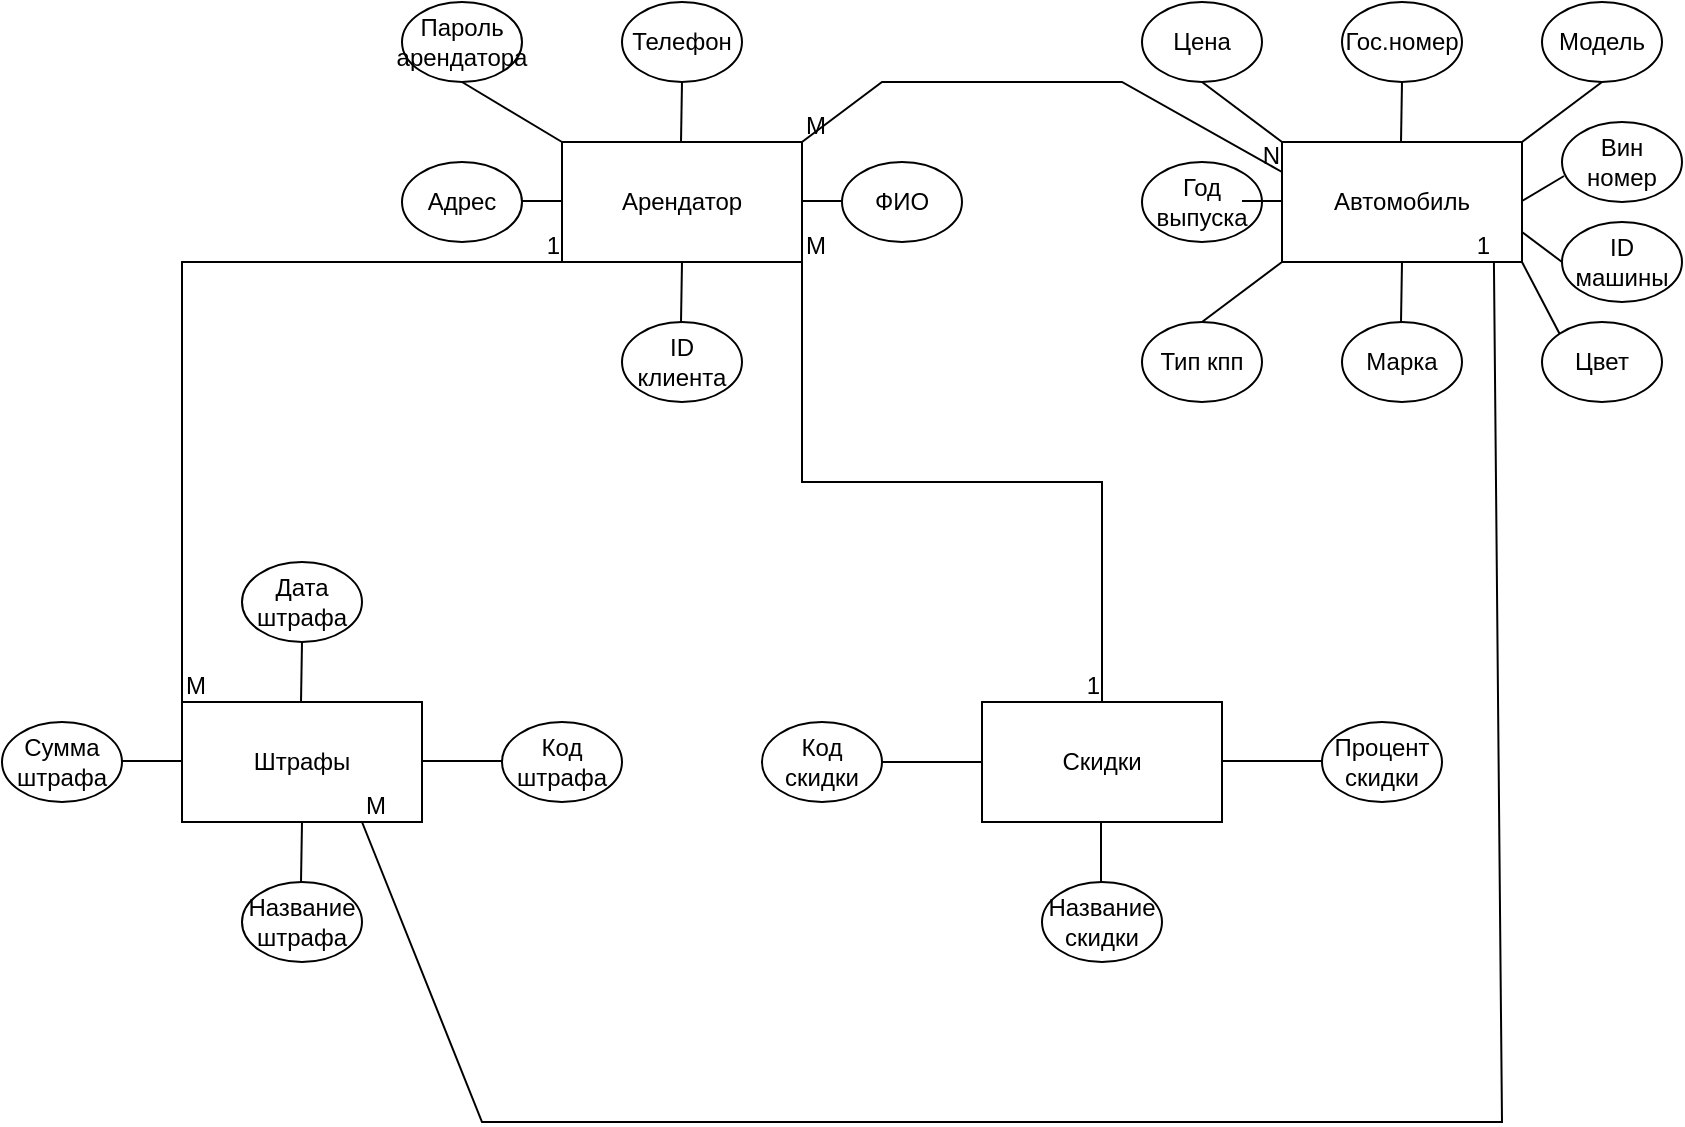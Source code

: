 <mxfile version="24.7.17" pages="2">
  <diagram name="Страница — 1" id="LAGQcy-idUl41-Il0xuZ">
    <mxGraphModel grid="1" page="1" gridSize="10" guides="1" tooltips="1" connect="1" arrows="1" fold="1" pageScale="1" pageWidth="827" pageHeight="1169" math="0" shadow="0">
      <root>
        <mxCell id="0" />
        <mxCell id="1" parent="0" />
        <mxCell id="WnoiZK4p8ENXaYlP6wln-1" value="Автомобиль" style="rounded=0;whiteSpace=wrap;html=1;" vertex="1" parent="1">
          <mxGeometry x="600" y="310" width="120" height="60" as="geometry" />
        </mxCell>
        <mxCell id="WnoiZK4p8ENXaYlP6wln-2" value="Арендатор" style="rounded=0;whiteSpace=wrap;html=1;" vertex="1" parent="1">
          <mxGeometry x="240" y="310" width="120" height="60" as="geometry" />
        </mxCell>
        <mxCell id="WnoiZK4p8ENXaYlP6wln-4" value="Штрафы" style="rounded=0;whiteSpace=wrap;html=1;" vertex="1" parent="1">
          <mxGeometry x="50" y="590" width="120" height="60" as="geometry" />
        </mxCell>
        <mxCell id="WnoiZK4p8ENXaYlP6wln-5" value="Скидки" style="rounded=0;whiteSpace=wrap;html=1;" vertex="1" parent="1">
          <mxGeometry x="450" y="590" width="120" height="60" as="geometry" />
        </mxCell>
        <mxCell id="WnoiZK4p8ENXaYlP6wln-6" value="Марка" style="ellipse;whiteSpace=wrap;html=1;" vertex="1" parent="1">
          <mxGeometry x="630" y="400" width="60" height="40" as="geometry" />
        </mxCell>
        <mxCell id="WnoiZK4p8ENXaYlP6wln-8" value="Гос.номер" style="ellipse;whiteSpace=wrap;html=1;" vertex="1" parent="1">
          <mxGeometry x="630" y="240" width="60" height="40" as="geometry" />
        </mxCell>
        <mxCell id="WnoiZK4p8ENXaYlP6wln-10" value="Вин номер&lt;span style=&quot;color: rgba(0, 0, 0, 0); font-family: monospace; font-size: 0px; text-align: start; text-wrap: nowrap;&quot;&gt;%3CmxGraphModel%3E%3Croot%3E%3CmxCell%20id%3D%220%22%2F%3E%3CmxCell%20id%3D%221%22%20parent%3D%220%22%2F%3E%3CmxCell%20id%3D%222%22%20value%3D%22%D0%9C%D0%B0%D1%80%D0%BA%D0%B0%22%20style%3D%22ellipse%3BwhiteSpace%3Dwrap%3Bhtml%3D1%3B%22%20vertex%3D%221%22%20parent%3D%221%22%3E%3CmxGeometry%20x%3D%22660%22%20y%3D%22420%22%20width%3D%2260%22%20height%3D%2240%22%20as%3D%22geometry%22%2F%3E%3C%2FmxCell%3E%3C%2Froot%3E%3C%2FmxGraphModel%3E&lt;/span&gt;" style="ellipse;whiteSpace=wrap;html=1;" vertex="1" parent="1">
          <mxGeometry x="740" y="300" width="60" height="40" as="geometry" />
        </mxCell>
        <mxCell id="WnoiZK4p8ENXaYlP6wln-11" value="Цвет" style="ellipse;whiteSpace=wrap;html=1;" vertex="1" parent="1">
          <mxGeometry x="730" y="400" width="60" height="40" as="geometry" />
        </mxCell>
        <mxCell id="WnoiZK4p8ENXaYlP6wln-12" value="Модель" style="ellipse;whiteSpace=wrap;html=1;" vertex="1" parent="1">
          <mxGeometry x="730" y="240" width="60" height="40" as="geometry" />
        </mxCell>
        <mxCell id="WnoiZK4p8ENXaYlP6wln-13" value="Цена" style="ellipse;whiteSpace=wrap;html=1;" vertex="1" parent="1">
          <mxGeometry x="530" y="240" width="60" height="40" as="geometry" />
        </mxCell>
        <mxCell id="WnoiZK4p8ENXaYlP6wln-14" value="Тип кпп" style="ellipse;whiteSpace=wrap;html=1;" vertex="1" parent="1">
          <mxGeometry x="530" y="400" width="60" height="40" as="geometry" />
        </mxCell>
        <mxCell id="WnoiZK4p8ENXaYlP6wln-15" value="Год выпуска" style="ellipse;whiteSpace=wrap;html=1;" vertex="1" parent="1">
          <mxGeometry x="530" y="320" width="60" height="40" as="geometry" />
        </mxCell>
        <mxCell id="WnoiZK4p8ENXaYlP6wln-16" value="ФИО" style="ellipse;whiteSpace=wrap;html=1;" vertex="1" parent="1">
          <mxGeometry x="380" y="320" width="60" height="40" as="geometry" />
        </mxCell>
        <mxCell id="WnoiZK4p8ENXaYlP6wln-17" value="Адрес" style="ellipse;whiteSpace=wrap;html=1;" vertex="1" parent="1">
          <mxGeometry x="160" y="320" width="60" height="40" as="geometry" />
        </mxCell>
        <mxCell id="WnoiZK4p8ENXaYlP6wln-18" value="Телефон" style="ellipse;whiteSpace=wrap;html=1;" vertex="1" parent="1">
          <mxGeometry x="270" y="240" width="60" height="40" as="geometry" />
        </mxCell>
        <mxCell id="WnoiZK4p8ENXaYlP6wln-19" value="ID клиента" style="ellipse;whiteSpace=wrap;html=1;" vertex="1" parent="1">
          <mxGeometry x="270" y="400" width="60" height="40" as="geometry" />
        </mxCell>
        <mxCell id="WnoiZK4p8ENXaYlP6wln-24" value="Код штрафа" style="ellipse;whiteSpace=wrap;html=1;" vertex="1" parent="1">
          <mxGeometry x="210" y="600" width="60" height="40" as="geometry" />
        </mxCell>
        <mxCell id="WnoiZK4p8ENXaYlP6wln-25" value="Название штрафа" style="ellipse;whiteSpace=wrap;html=1;" vertex="1" parent="1">
          <mxGeometry x="80" y="680" width="60" height="40" as="geometry" />
        </mxCell>
        <mxCell id="WnoiZK4p8ENXaYlP6wln-26" value="Сумма штрафа" style="ellipse;whiteSpace=wrap;html=1;" vertex="1" parent="1">
          <mxGeometry x="-40" y="600" width="60" height="40" as="geometry" />
        </mxCell>
        <mxCell id="WnoiZK4p8ENXaYlP6wln-27" value="Код скидки" style="ellipse;whiteSpace=wrap;html=1;" vertex="1" parent="1">
          <mxGeometry x="340" y="600" width="60" height="40" as="geometry" />
        </mxCell>
        <mxCell id="WnoiZK4p8ENXaYlP6wln-28" value="Название скидки" style="ellipse;whiteSpace=wrap;html=1;" vertex="1" parent="1">
          <mxGeometry x="480" y="680" width="60" height="40" as="geometry" />
        </mxCell>
        <mxCell id="WnoiZK4p8ENXaYlP6wln-29" value="Процент&lt;div&gt;скидки&lt;/div&gt;" style="ellipse;whiteSpace=wrap;html=1;" vertex="1" parent="1">
          <mxGeometry x="620" y="600" width="60" height="40" as="geometry" />
        </mxCell>
        <mxCell id="WnoiZK4p8ENXaYlP6wln-46" value="" style="endArrow=none;html=1;rounded=0;" edge="1" parent="1">
          <mxGeometry relative="1" as="geometry">
            <mxPoint x="509.5" y="650" as="sourcePoint" />
            <mxPoint x="509.5" y="680" as="targetPoint" />
          </mxGeometry>
        </mxCell>
        <mxCell id="WnoiZK4p8ENXaYlP6wln-47" value="" style="endArrow=none;html=1;rounded=0;" edge="1" parent="1">
          <mxGeometry relative="1" as="geometry">
            <mxPoint x="620" y="619.5" as="sourcePoint" />
            <mxPoint x="570" y="619.5" as="targetPoint" />
          </mxGeometry>
        </mxCell>
        <mxCell id="WnoiZK4p8ENXaYlP6wln-48" value="" style="endArrow=none;html=1;rounded=0;exitX=0;exitY=0.5;exitDx=0;exitDy=0;entryX=1;entryY=0.5;entryDx=0;entryDy=0;" edge="1" parent="1" source="WnoiZK4p8ENXaYlP6wln-5" target="WnoiZK4p8ENXaYlP6wln-27">
          <mxGeometry relative="1" as="geometry">
            <mxPoint x="420" y="670" as="sourcePoint" />
            <mxPoint x="410" y="640" as="targetPoint" />
          </mxGeometry>
        </mxCell>
        <mxCell id="WnoiZK4p8ENXaYlP6wln-51" value="" style="endArrow=none;html=1;rounded=0;" edge="1" parent="1">
          <mxGeometry relative="1" as="geometry">
            <mxPoint x="210" y="619.5" as="sourcePoint" />
            <mxPoint x="170" y="619.5" as="targetPoint" />
          </mxGeometry>
        </mxCell>
        <mxCell id="WnoiZK4p8ENXaYlP6wln-52" value="" style="endArrow=none;html=1;rounded=0;" edge="1" parent="1">
          <mxGeometry relative="1" as="geometry">
            <mxPoint x="50" y="619.5" as="sourcePoint" />
            <mxPoint x="20" y="619.5" as="targetPoint" />
          </mxGeometry>
        </mxCell>
        <mxCell id="WnoiZK4p8ENXaYlP6wln-53" value="" style="endArrow=none;html=1;rounded=0;verticalAlign=middle;" edge="1" parent="1">
          <mxGeometry relative="1" as="geometry">
            <mxPoint x="109.5" y="680" as="sourcePoint" />
            <mxPoint x="110" y="650" as="targetPoint" />
          </mxGeometry>
        </mxCell>
        <mxCell id="WnoiZK4p8ENXaYlP6wln-55" value="" style="endArrow=none;html=1;rounded=0;verticalAlign=middle;" edge="1" parent="1">
          <mxGeometry relative="1" as="geometry">
            <mxPoint x="299.5" y="400" as="sourcePoint" />
            <mxPoint x="300" y="370" as="targetPoint" />
          </mxGeometry>
        </mxCell>
        <mxCell id="WnoiZK4p8ENXaYlP6wln-56" value="" style="endArrow=none;html=1;rounded=0;verticalAlign=middle;" edge="1" parent="1">
          <mxGeometry relative="1" as="geometry">
            <mxPoint x="659.5" y="400" as="sourcePoint" />
            <mxPoint x="660" y="370" as="targetPoint" />
          </mxGeometry>
        </mxCell>
        <mxCell id="WnoiZK4p8ENXaYlP6wln-58" value="" style="endArrow=none;html=1;rounded=0;verticalAlign=middle;" edge="1" parent="1">
          <mxGeometry relative="1" as="geometry">
            <mxPoint x="299.5" y="310" as="sourcePoint" />
            <mxPoint x="300" y="280" as="targetPoint" />
          </mxGeometry>
        </mxCell>
        <mxCell id="WnoiZK4p8ENXaYlP6wln-59" value="" style="endArrow=none;html=1;rounded=0;verticalAlign=middle;" edge="1" parent="1">
          <mxGeometry relative="1" as="geometry">
            <mxPoint x="659.5" y="310" as="sourcePoint" />
            <mxPoint x="660" y="280" as="targetPoint" />
          </mxGeometry>
        </mxCell>
        <mxCell id="WnoiZK4p8ENXaYlP6wln-61" value="" style="endArrow=none;html=1;rounded=0;verticalAlign=middle;" edge="1" parent="1">
          <mxGeometry relative="1" as="geometry">
            <mxPoint x="600" y="339.5" as="sourcePoint" />
            <mxPoint x="580" y="339.5" as="targetPoint" />
          </mxGeometry>
        </mxCell>
        <mxCell id="WnoiZK4p8ENXaYlP6wln-62" value="" style="endArrow=none;html=1;rounded=0;verticalAlign=middle;exitX=0.017;exitY=0.675;exitDx=0;exitDy=0;exitPerimeter=0;" edge="1" parent="1" source="WnoiZK4p8ENXaYlP6wln-10">
          <mxGeometry relative="1" as="geometry">
            <mxPoint x="740" y="339.5" as="sourcePoint" />
            <mxPoint x="720" y="339.5" as="targetPoint" />
          </mxGeometry>
        </mxCell>
        <mxCell id="WnoiZK4p8ENXaYlP6wln-63" value="" style="endArrow=none;html=1;rounded=0;verticalAlign=middle;" edge="1" parent="1">
          <mxGeometry relative="1" as="geometry">
            <mxPoint x="380" y="339.5" as="sourcePoint" />
            <mxPoint x="360" y="339.5" as="targetPoint" />
          </mxGeometry>
        </mxCell>
        <mxCell id="WnoiZK4p8ENXaYlP6wln-66" value="" style="endArrow=none;html=1;rounded=0;verticalAlign=middle;" edge="1" parent="1">
          <mxGeometry relative="1" as="geometry">
            <mxPoint x="240" y="339.5" as="sourcePoint" />
            <mxPoint x="220" y="339.5" as="targetPoint" />
          </mxGeometry>
        </mxCell>
        <mxCell id="WnoiZK4p8ENXaYlP6wln-67" value="" style="endArrow=none;html=1;rounded=0;verticalAlign=middle;entryX=0.5;entryY=0;entryDx=0;entryDy=0;exitX=0;exitY=1;exitDx=0;exitDy=0;" edge="1" parent="1" source="WnoiZK4p8ENXaYlP6wln-1" target="WnoiZK4p8ENXaYlP6wln-14">
          <mxGeometry relative="1" as="geometry">
            <mxPoint x="620" y="400" as="sourcePoint" />
            <mxPoint x="590" y="440" as="targetPoint" />
          </mxGeometry>
        </mxCell>
        <mxCell id="WnoiZK4p8ENXaYlP6wln-69" value="" style="endArrow=none;html=1;rounded=0;verticalAlign=middle;exitX=0;exitY=0;exitDx=0;exitDy=0;" edge="1" parent="1" source="WnoiZK4p8ENXaYlP6wln-11">
          <mxGeometry relative="1" as="geometry">
            <mxPoint x="740" y="370" as="sourcePoint" />
            <mxPoint x="720" y="370" as="targetPoint" />
          </mxGeometry>
        </mxCell>
        <mxCell id="WnoiZK4p8ENXaYlP6wln-75" value="" style="endArrow=none;html=1;rounded=0;entryX=0;entryY=0;entryDx=0;entryDy=0;exitX=0.5;exitY=1;exitDx=0;exitDy=0;" edge="1" parent="1" source="WnoiZK4p8ENXaYlP6wln-13" target="WnoiZK4p8ENXaYlP6wln-1">
          <mxGeometry relative="1" as="geometry">
            <mxPoint x="330" y="510" as="sourcePoint" />
            <mxPoint x="490" y="510" as="targetPoint" />
          </mxGeometry>
        </mxCell>
        <mxCell id="WnoiZK4p8ENXaYlP6wln-77" value="" style="endArrow=none;html=1;rounded=0;exitX=1;exitY=0;exitDx=0;exitDy=0;entryX=0.5;entryY=1;entryDx=0;entryDy=0;" edge="1" parent="1" source="WnoiZK4p8ENXaYlP6wln-1" target="WnoiZK4p8ENXaYlP6wln-12">
          <mxGeometry relative="1" as="geometry">
            <mxPoint x="330" y="510" as="sourcePoint" />
            <mxPoint x="490" y="510" as="targetPoint" />
          </mxGeometry>
        </mxCell>
        <mxCell id="WnoiZK4p8ENXaYlP6wln-81" value="" style="endArrow=none;html=1;rounded=0;exitX=1;exitY=0;exitDx=0;exitDy=0;entryX=0;entryY=0.25;entryDx=0;entryDy=0;" edge="1" parent="1" source="WnoiZK4p8ENXaYlP6wln-2" target="WnoiZK4p8ENXaYlP6wln-1">
          <mxGeometry relative="1" as="geometry">
            <mxPoint x="340" y="290" as="sourcePoint" />
            <mxPoint x="580" y="290" as="targetPoint" />
            <Array as="points">
              <mxPoint x="400" y="280" />
              <mxPoint x="520" y="280" />
            </Array>
          </mxGeometry>
        </mxCell>
        <mxCell id="WnoiZK4p8ENXaYlP6wln-82" value="M" style="resizable=0;html=1;whiteSpace=wrap;align=left;verticalAlign=bottom;" connectable="0" vertex="1" parent="WnoiZK4p8ENXaYlP6wln-81">
          <mxGeometry x="-1" relative="1" as="geometry" />
        </mxCell>
        <mxCell id="WnoiZK4p8ENXaYlP6wln-83" value="N" style="resizable=0;html=1;whiteSpace=wrap;align=right;verticalAlign=bottom;" connectable="0" vertex="1" parent="WnoiZK4p8ENXaYlP6wln-81">
          <mxGeometry x="1" relative="1" as="geometry" />
        </mxCell>
        <mxCell id="WnoiZK4p8ENXaYlP6wln-84" value="" style="endArrow=none;html=1;rounded=0;exitX=0.75;exitY=1;exitDx=0;exitDy=0;entryX=0.883;entryY=1;entryDx=0;entryDy=0;entryPerimeter=0;" edge="1" parent="1" source="WnoiZK4p8ENXaYlP6wln-4" target="WnoiZK4p8ENXaYlP6wln-1">
          <mxGeometry relative="1" as="geometry">
            <mxPoint x="330" y="510" as="sourcePoint" />
            <mxPoint x="490" y="510" as="targetPoint" />
            <Array as="points">
              <mxPoint x="200" y="800" />
              <mxPoint x="710" y="800" />
            </Array>
          </mxGeometry>
        </mxCell>
        <mxCell id="WnoiZK4p8ENXaYlP6wln-85" value="M" style="resizable=0;html=1;whiteSpace=wrap;align=left;verticalAlign=bottom;" connectable="0" vertex="1" parent="WnoiZK4p8ENXaYlP6wln-84">
          <mxGeometry x="-1" relative="1" as="geometry" />
        </mxCell>
        <mxCell id="WnoiZK4p8ENXaYlP6wln-86" value="1" style="resizable=0;html=1;whiteSpace=wrap;align=right;verticalAlign=bottom;" connectable="0" vertex="1" parent="WnoiZK4p8ENXaYlP6wln-84">
          <mxGeometry x="1" relative="1" as="geometry" />
        </mxCell>
        <mxCell id="WnoiZK4p8ENXaYlP6wln-87" value="" style="endArrow=none;html=1;rounded=0;entryX=0;entryY=1;entryDx=0;entryDy=0;exitX=0;exitY=0;exitDx=0;exitDy=0;" edge="1" parent="1" source="WnoiZK4p8ENXaYlP6wln-4" target="WnoiZK4p8ENXaYlP6wln-2">
          <mxGeometry relative="1" as="geometry">
            <mxPoint x="40" y="420" as="sourcePoint" />
            <mxPoint x="490" y="510" as="targetPoint" />
            <Array as="points">
              <mxPoint x="50" y="370" />
            </Array>
          </mxGeometry>
        </mxCell>
        <mxCell id="WnoiZK4p8ENXaYlP6wln-88" value="M" style="resizable=0;html=1;whiteSpace=wrap;align=left;verticalAlign=bottom;" connectable="0" vertex="1" parent="WnoiZK4p8ENXaYlP6wln-87">
          <mxGeometry x="-1" relative="1" as="geometry" />
        </mxCell>
        <mxCell id="WnoiZK4p8ENXaYlP6wln-89" value="1" style="resizable=0;html=1;whiteSpace=wrap;align=right;verticalAlign=bottom;" connectable="0" vertex="1" parent="WnoiZK4p8ENXaYlP6wln-87">
          <mxGeometry x="1" relative="1" as="geometry" />
        </mxCell>
        <mxCell id="WnoiZK4p8ENXaYlP6wln-100" value="" style="endArrow=none;html=1;rounded=0;exitX=1;exitY=1;exitDx=0;exitDy=0;entryX=0.5;entryY=0;entryDx=0;entryDy=0;" edge="1" parent="1" source="WnoiZK4p8ENXaYlP6wln-2" target="WnoiZK4p8ENXaYlP6wln-5">
          <mxGeometry relative="1" as="geometry">
            <mxPoint x="330" y="510" as="sourcePoint" />
            <mxPoint x="490" y="510" as="targetPoint" />
            <Array as="points">
              <mxPoint x="360" y="480" />
              <mxPoint x="510" y="480" />
            </Array>
          </mxGeometry>
        </mxCell>
        <mxCell id="WnoiZK4p8ENXaYlP6wln-101" value="M" style="resizable=0;html=1;whiteSpace=wrap;align=left;verticalAlign=bottom;" connectable="0" vertex="1" parent="WnoiZK4p8ENXaYlP6wln-100">
          <mxGeometry x="-1" relative="1" as="geometry" />
        </mxCell>
        <mxCell id="WnoiZK4p8ENXaYlP6wln-102" value="1" style="resizable=0;html=1;whiteSpace=wrap;align=right;verticalAlign=bottom;" connectable="0" vertex="1" parent="WnoiZK4p8ENXaYlP6wln-100">
          <mxGeometry x="1" relative="1" as="geometry" />
        </mxCell>
        <mxCell id="9iHGMFqZL3jb7zFWxyBu-1" value="Дата штрафа" style="ellipse;whiteSpace=wrap;html=1;" vertex="1" parent="1">
          <mxGeometry x="80" y="520" width="60" height="40" as="geometry" />
        </mxCell>
        <mxCell id="9iHGMFqZL3jb7zFWxyBu-2" value="" style="endArrow=none;html=1;rounded=0;verticalAlign=middle;" edge="1" parent="1">
          <mxGeometry relative="1" as="geometry">
            <mxPoint x="109.5" y="590" as="sourcePoint" />
            <mxPoint x="110" y="560" as="targetPoint" />
          </mxGeometry>
        </mxCell>
        <mxCell id="9iHGMFqZL3jb7zFWxyBu-3" value="Пароль арендатора" style="ellipse;whiteSpace=wrap;html=1;" vertex="1" parent="1">
          <mxGeometry x="160" y="240" width="60" height="40" as="geometry" />
        </mxCell>
        <mxCell id="-h-ES5-sZhA2H_3qXSGi-1" value="" style="endArrow=none;html=1;rounded=0;entryX=0;entryY=0;entryDx=0;entryDy=0;exitX=0.5;exitY=1;exitDx=0;exitDy=0;" edge="1" parent="1" source="9iHGMFqZL3jb7zFWxyBu-3" target="WnoiZK4p8ENXaYlP6wln-2">
          <mxGeometry relative="1" as="geometry">
            <mxPoint x="-10" y="310" as="sourcePoint" />
            <mxPoint x="150" y="310" as="targetPoint" />
          </mxGeometry>
        </mxCell>
        <mxCell id="-h-ES5-sZhA2H_3qXSGi-2" value="ID машины" style="ellipse;whiteSpace=wrap;html=1;" vertex="1" parent="1">
          <mxGeometry x="740" y="350" width="60" height="40" as="geometry" />
        </mxCell>
        <mxCell id="-h-ES5-sZhA2H_3qXSGi-3" value="" style="endArrow=none;html=1;rounded=0;exitX=1;exitY=0.75;exitDx=0;exitDy=0;entryX=0;entryY=0.5;entryDx=0;entryDy=0;" edge="1" parent="1" source="WnoiZK4p8ENXaYlP6wln-1" target="-h-ES5-sZhA2H_3qXSGi-2">
          <mxGeometry relative="1" as="geometry">
            <mxPoint x="730" y="490" as="sourcePoint" />
            <mxPoint x="890" y="490" as="targetPoint" />
          </mxGeometry>
        </mxCell>
      </root>
    </mxGraphModel>
  </diagram>
  <diagram id="St45F2Zs8KSoW0LlStvF" name="Страница — 2">
    <mxGraphModel grid="1" page="1" gridSize="10" guides="1" tooltips="1" connect="1" arrows="1" fold="1" pageScale="1" pageWidth="827" pageHeight="1169" math="0" shadow="0">
      <root>
        <mxCell id="0" />
        <mxCell id="1" parent="0" />
        <mxCell id="HuLETo8hHOW2VemgN-x0-1" value="Арендатор" style="shape=table;startSize=30;container=1;collapsible=1;childLayout=tableLayout;fixedRows=1;rowLines=0;fontStyle=1;align=center;resizeLast=1;html=1;" vertex="1" parent="1">
          <mxGeometry x="-320" y="480" width="200" height="210" as="geometry" />
        </mxCell>
        <mxCell id="HuLETo8hHOW2VemgN-x0-2" value="" style="shape=tableRow;horizontal=0;startSize=0;swimlaneHead=0;swimlaneBody=0;fillColor=none;collapsible=0;dropTarget=0;points=[[0,0.5],[1,0.5]];portConstraint=eastwest;top=0;left=0;right=0;bottom=1;" vertex="1" parent="HuLETo8hHOW2VemgN-x0-1">
          <mxGeometry y="30" width="200" height="30" as="geometry" />
        </mxCell>
        <mxCell id="HuLETo8hHOW2VemgN-x0-3" value="PK" style="shape=partialRectangle;connectable=0;fillColor=none;top=0;left=0;bottom=0;right=0;fontStyle=1;overflow=hidden;whiteSpace=wrap;html=1;" vertex="1" parent="HuLETo8hHOW2VemgN-x0-2">
          <mxGeometry width="30" height="30" as="geometry">
            <mxRectangle width="30" height="30" as="alternateBounds" />
          </mxGeometry>
        </mxCell>
        <mxCell id="HuLETo8hHOW2VemgN-x0-4" value="ID клиента" style="shape=partialRectangle;connectable=0;fillColor=none;top=0;left=0;bottom=0;right=0;align=left;spacingLeft=6;fontStyle=5;overflow=hidden;whiteSpace=wrap;html=1;" vertex="1" parent="HuLETo8hHOW2VemgN-x0-2">
          <mxGeometry x="30" width="170" height="30" as="geometry">
            <mxRectangle width="170" height="30" as="alternateBounds" />
          </mxGeometry>
        </mxCell>
        <mxCell id="HuLETo8hHOW2VemgN-x0-5" value="" style="shape=tableRow;horizontal=0;startSize=0;swimlaneHead=0;swimlaneBody=0;fillColor=none;collapsible=0;dropTarget=0;points=[[0,0.5],[1,0.5]];portConstraint=eastwest;top=0;left=0;right=0;bottom=0;" vertex="1" parent="HuLETo8hHOW2VemgN-x0-1">
          <mxGeometry y="60" width="200" height="30" as="geometry" />
        </mxCell>
        <mxCell id="HuLETo8hHOW2VemgN-x0-6" value="" style="shape=partialRectangle;connectable=0;fillColor=none;top=0;left=0;bottom=0;right=0;editable=1;overflow=hidden;whiteSpace=wrap;html=1;" vertex="1" parent="HuLETo8hHOW2VemgN-x0-5">
          <mxGeometry width="30" height="30" as="geometry">
            <mxRectangle width="30" height="30" as="alternateBounds" />
          </mxGeometry>
        </mxCell>
        <mxCell id="HuLETo8hHOW2VemgN-x0-7" value="ФИО" style="shape=partialRectangle;connectable=0;fillColor=none;top=0;left=0;bottom=0;right=0;align=left;spacingLeft=6;overflow=hidden;whiteSpace=wrap;html=1;" vertex="1" parent="HuLETo8hHOW2VemgN-x0-5">
          <mxGeometry x="30" width="170" height="30" as="geometry">
            <mxRectangle width="170" height="30" as="alternateBounds" />
          </mxGeometry>
        </mxCell>
        <mxCell id="HuLETo8hHOW2VemgN-x0-8" value="" style="shape=tableRow;horizontal=0;startSize=0;swimlaneHead=0;swimlaneBody=0;fillColor=none;collapsible=0;dropTarget=0;points=[[0,0.5],[1,0.5]];portConstraint=eastwest;top=0;left=0;right=0;bottom=0;" vertex="1" parent="HuLETo8hHOW2VemgN-x0-1">
          <mxGeometry y="90" width="200" height="30" as="geometry" />
        </mxCell>
        <mxCell id="HuLETo8hHOW2VemgN-x0-9" value="" style="shape=partialRectangle;connectable=0;fillColor=none;top=0;left=0;bottom=0;right=0;editable=1;overflow=hidden;whiteSpace=wrap;html=1;" vertex="1" parent="HuLETo8hHOW2VemgN-x0-8">
          <mxGeometry width="30" height="30" as="geometry">
            <mxRectangle width="30" height="30" as="alternateBounds" />
          </mxGeometry>
        </mxCell>
        <mxCell id="HuLETo8hHOW2VemgN-x0-10" value="Адрес" style="shape=partialRectangle;connectable=0;fillColor=none;top=0;left=0;bottom=0;right=0;align=left;spacingLeft=6;overflow=hidden;whiteSpace=wrap;html=1;" vertex="1" parent="HuLETo8hHOW2VemgN-x0-8">
          <mxGeometry x="30" width="170" height="30" as="geometry">
            <mxRectangle width="170" height="30" as="alternateBounds" />
          </mxGeometry>
        </mxCell>
        <mxCell id="HuLETo8hHOW2VemgN-x0-11" value="" style="shape=tableRow;horizontal=0;startSize=0;swimlaneHead=0;swimlaneBody=0;fillColor=none;collapsible=0;dropTarget=0;points=[[0,0.5],[1,0.5]];portConstraint=eastwest;top=0;left=0;right=0;bottom=0;" vertex="1" parent="HuLETo8hHOW2VemgN-x0-1">
          <mxGeometry y="120" width="200" height="30" as="geometry" />
        </mxCell>
        <mxCell id="HuLETo8hHOW2VemgN-x0-12" value="" style="shape=partialRectangle;connectable=0;fillColor=none;top=0;left=0;bottom=0;right=0;editable=1;overflow=hidden;whiteSpace=wrap;html=1;" vertex="1" parent="HuLETo8hHOW2VemgN-x0-11">
          <mxGeometry width="30" height="30" as="geometry">
            <mxRectangle width="30" height="30" as="alternateBounds" />
          </mxGeometry>
        </mxCell>
        <mxCell id="HuLETo8hHOW2VemgN-x0-13" value="Телефон" style="shape=partialRectangle;connectable=0;fillColor=none;top=0;left=0;bottom=0;right=0;align=left;spacingLeft=6;overflow=hidden;whiteSpace=wrap;html=1;" vertex="1" parent="HuLETo8hHOW2VemgN-x0-11">
          <mxGeometry x="30" width="170" height="30" as="geometry">
            <mxRectangle width="170" height="30" as="alternateBounds" />
          </mxGeometry>
        </mxCell>
        <mxCell id="h_WSJBdJxFj-1qz7aMdg-1" value="" style="shape=tableRow;horizontal=0;startSize=0;swimlaneHead=0;swimlaneBody=0;fillColor=none;collapsible=0;dropTarget=0;points=[[0,0.5],[1,0.5]];portConstraint=eastwest;top=0;left=0;right=0;bottom=0;" vertex="1" parent="HuLETo8hHOW2VemgN-x0-1">
          <mxGeometry y="150" width="200" height="30" as="geometry" />
        </mxCell>
        <mxCell id="h_WSJBdJxFj-1qz7aMdg-2" value="" style="shape=partialRectangle;connectable=0;fillColor=none;top=0;left=0;bottom=0;right=0;editable=1;overflow=hidden;whiteSpace=wrap;html=1;" vertex="1" parent="h_WSJBdJxFj-1qz7aMdg-1">
          <mxGeometry width="30" height="30" as="geometry">
            <mxRectangle width="30" height="30" as="alternateBounds" />
          </mxGeometry>
        </mxCell>
        <mxCell id="h_WSJBdJxFj-1qz7aMdg-3" value="Пароль арендатора" style="shape=partialRectangle;connectable=0;fillColor=none;top=0;left=0;bottom=0;right=0;align=left;spacingLeft=6;overflow=hidden;whiteSpace=wrap;html=1;" vertex="1" parent="h_WSJBdJxFj-1qz7aMdg-1">
          <mxGeometry x="30" width="170" height="30" as="geometry">
            <mxRectangle width="170" height="30" as="alternateBounds" />
          </mxGeometry>
        </mxCell>
        <mxCell id="lNIvV1--gVdsslmsBT7c-1" value="" style="shape=tableRow;horizontal=0;startSize=0;swimlaneHead=0;swimlaneBody=0;fillColor=none;collapsible=0;dropTarget=0;points=[[0,0.5],[1,0.5]];portConstraint=eastwest;top=0;left=0;right=0;bottom=0;" vertex="1" parent="HuLETo8hHOW2VemgN-x0-1">
          <mxGeometry y="180" width="200" height="30" as="geometry" />
        </mxCell>
        <mxCell id="lNIvV1--gVdsslmsBT7c-2" value="FK1" style="shape=partialRectangle;connectable=0;fillColor=none;top=0;left=0;bottom=0;right=0;editable=1;overflow=hidden;whiteSpace=wrap;html=1;" vertex="1" parent="lNIvV1--gVdsslmsBT7c-1">
          <mxGeometry width="30" height="30" as="geometry">
            <mxRectangle width="30" height="30" as="alternateBounds" />
          </mxGeometry>
        </mxCell>
        <mxCell id="lNIvV1--gVdsslmsBT7c-3" value="Код скидки" style="shape=partialRectangle;connectable=0;fillColor=none;top=0;left=0;bottom=0;right=0;align=left;spacingLeft=6;overflow=hidden;whiteSpace=wrap;html=1;" vertex="1" parent="lNIvV1--gVdsslmsBT7c-1">
          <mxGeometry x="30" width="170" height="30" as="geometry">
            <mxRectangle width="170" height="30" as="alternateBounds" />
          </mxGeometry>
        </mxCell>
        <mxCell id="dibD9AUBoJ9ZRs7ANPoV-1" value="Штрафы" style="shape=table;startSize=30;container=1;collapsible=1;childLayout=tableLayout;fixedRows=1;rowLines=0;fontStyle=1;align=center;resizeLast=1;html=1;" vertex="1" parent="1">
          <mxGeometry x="-320" y="160" width="160.0" height="210" as="geometry">
            <mxRectangle x="320" y="430" width="90" height="30" as="alternateBounds" />
          </mxGeometry>
        </mxCell>
        <mxCell id="dibD9AUBoJ9ZRs7ANPoV-2" value="" style="shape=tableRow;horizontal=0;startSize=0;swimlaneHead=0;swimlaneBody=0;fillColor=none;collapsible=0;dropTarget=0;points=[[0,0.5],[1,0.5]];portConstraint=eastwest;top=0;left=0;right=0;bottom=1;" vertex="1" parent="dibD9AUBoJ9ZRs7ANPoV-1">
          <mxGeometry y="30" width="160.0" height="30" as="geometry" />
        </mxCell>
        <mxCell id="dibD9AUBoJ9ZRs7ANPoV-3" value="PK" style="shape=partialRectangle;connectable=0;fillColor=none;top=0;left=0;bottom=0;right=0;fontStyle=1;overflow=hidden;whiteSpace=wrap;html=1;" vertex="1" parent="dibD9AUBoJ9ZRs7ANPoV-2">
          <mxGeometry width="30" height="30" as="geometry">
            <mxRectangle width="30" height="30" as="alternateBounds" />
          </mxGeometry>
        </mxCell>
        <mxCell id="dibD9AUBoJ9ZRs7ANPoV-4" value="Код штрафа" style="shape=partialRectangle;connectable=0;fillColor=none;top=0;left=0;bottom=0;right=0;align=left;spacingLeft=6;fontStyle=5;overflow=hidden;whiteSpace=wrap;html=1;" vertex="1" parent="dibD9AUBoJ9ZRs7ANPoV-2">
          <mxGeometry x="30" width="130.0" height="30" as="geometry">
            <mxRectangle width="130.0" height="30" as="alternateBounds" />
          </mxGeometry>
        </mxCell>
        <mxCell id="dibD9AUBoJ9ZRs7ANPoV-5" value="" style="shape=tableRow;horizontal=0;startSize=0;swimlaneHead=0;swimlaneBody=0;fillColor=none;collapsible=0;dropTarget=0;points=[[0,0.5],[1,0.5]];portConstraint=eastwest;top=0;left=0;right=0;bottom=0;" vertex="1" parent="dibD9AUBoJ9ZRs7ANPoV-1">
          <mxGeometry y="60" width="160.0" height="30" as="geometry" />
        </mxCell>
        <mxCell id="dibD9AUBoJ9ZRs7ANPoV-6" value="" style="shape=partialRectangle;connectable=0;fillColor=none;top=0;left=0;bottom=0;right=0;editable=1;overflow=hidden;whiteSpace=wrap;html=1;" vertex="1" parent="dibD9AUBoJ9ZRs7ANPoV-5">
          <mxGeometry width="30" height="30" as="geometry">
            <mxRectangle width="30" height="30" as="alternateBounds" />
          </mxGeometry>
        </mxCell>
        <mxCell id="dibD9AUBoJ9ZRs7ANPoV-7" value="Дата штрафа" style="shape=partialRectangle;connectable=0;fillColor=none;top=0;left=0;bottom=0;right=0;align=left;spacingLeft=6;overflow=hidden;whiteSpace=wrap;html=1;" vertex="1" parent="dibD9AUBoJ9ZRs7ANPoV-5">
          <mxGeometry x="30" width="130.0" height="30" as="geometry">
            <mxRectangle width="130.0" height="30" as="alternateBounds" />
          </mxGeometry>
        </mxCell>
        <mxCell id="dibD9AUBoJ9ZRs7ANPoV-8" value="" style="shape=tableRow;horizontal=0;startSize=0;swimlaneHead=0;swimlaneBody=0;fillColor=none;collapsible=0;dropTarget=0;points=[[0,0.5],[1,0.5]];portConstraint=eastwest;top=0;left=0;right=0;bottom=0;" vertex="1" parent="dibD9AUBoJ9ZRs7ANPoV-1">
          <mxGeometry y="90" width="160.0" height="30" as="geometry" />
        </mxCell>
        <mxCell id="dibD9AUBoJ9ZRs7ANPoV-9" value="" style="shape=partialRectangle;connectable=0;fillColor=none;top=0;left=0;bottom=0;right=0;editable=1;overflow=hidden;whiteSpace=wrap;html=1;" vertex="1" parent="dibD9AUBoJ9ZRs7ANPoV-8">
          <mxGeometry width="30" height="30" as="geometry">
            <mxRectangle width="30" height="30" as="alternateBounds" />
          </mxGeometry>
        </mxCell>
        <mxCell id="dibD9AUBoJ9ZRs7ANPoV-10" value="Название штрафа" style="shape=partialRectangle;connectable=0;fillColor=none;top=0;left=0;bottom=0;right=0;align=left;spacingLeft=6;overflow=hidden;whiteSpace=wrap;html=1;" vertex="1" parent="dibD9AUBoJ9ZRs7ANPoV-8">
          <mxGeometry x="30" width="130.0" height="30" as="geometry">
            <mxRectangle width="130.0" height="30" as="alternateBounds" />
          </mxGeometry>
        </mxCell>
        <mxCell id="dibD9AUBoJ9ZRs7ANPoV-11" value="" style="shape=tableRow;horizontal=0;startSize=0;swimlaneHead=0;swimlaneBody=0;fillColor=none;collapsible=0;dropTarget=0;points=[[0,0.5],[1,0.5]];portConstraint=eastwest;top=0;left=0;right=0;bottom=0;" vertex="1" parent="dibD9AUBoJ9ZRs7ANPoV-1">
          <mxGeometry y="120" width="160.0" height="30" as="geometry" />
        </mxCell>
        <mxCell id="dibD9AUBoJ9ZRs7ANPoV-12" value="" style="shape=partialRectangle;connectable=0;fillColor=none;top=0;left=0;bottom=0;right=0;editable=1;overflow=hidden;whiteSpace=wrap;html=1;" vertex="1" parent="dibD9AUBoJ9ZRs7ANPoV-11">
          <mxGeometry width="30" height="30" as="geometry">
            <mxRectangle width="30" height="30" as="alternateBounds" />
          </mxGeometry>
        </mxCell>
        <mxCell id="dibD9AUBoJ9ZRs7ANPoV-13" value="Сумма штрафа" style="shape=partialRectangle;connectable=0;fillColor=none;top=0;left=0;bottom=0;right=0;align=left;spacingLeft=6;overflow=hidden;whiteSpace=wrap;html=1;" vertex="1" parent="dibD9AUBoJ9ZRs7ANPoV-11">
          <mxGeometry x="30" width="130.0" height="30" as="geometry">
            <mxRectangle width="130.0" height="30" as="alternateBounds" />
          </mxGeometry>
        </mxCell>
        <mxCell id="rHZpUkNiUqI1Ptlmggr8-1" value="" style="shape=tableRow;horizontal=0;startSize=0;swimlaneHead=0;swimlaneBody=0;fillColor=none;collapsible=0;dropTarget=0;points=[[0,0.5],[1,0.5]];portConstraint=eastwest;top=0;left=0;right=0;bottom=0;" vertex="1" parent="dibD9AUBoJ9ZRs7ANPoV-1">
          <mxGeometry y="150" width="160.0" height="30" as="geometry" />
        </mxCell>
        <mxCell id="rHZpUkNiUqI1Ptlmggr8-2" value="FK2" style="shape=partialRectangle;connectable=0;fillColor=none;top=0;left=0;bottom=0;right=0;editable=1;overflow=hidden;whiteSpace=wrap;html=1;" vertex="1" parent="rHZpUkNiUqI1Ptlmggr8-1">
          <mxGeometry width="30" height="30" as="geometry">
            <mxRectangle width="30" height="30" as="alternateBounds" />
          </mxGeometry>
        </mxCell>
        <mxCell id="rHZpUkNiUqI1Ptlmggr8-3" value="ID клиента" style="shape=partialRectangle;connectable=0;fillColor=none;top=0;left=0;bottom=0;right=0;align=left;spacingLeft=6;overflow=hidden;whiteSpace=wrap;html=1;" vertex="1" parent="rHZpUkNiUqI1Ptlmggr8-1">
          <mxGeometry x="30" width="130.0" height="30" as="geometry">
            <mxRectangle width="130.0" height="30" as="alternateBounds" />
          </mxGeometry>
        </mxCell>
        <mxCell id="rHZpUkNiUqI1Ptlmggr8-4" value="" style="shape=tableRow;horizontal=0;startSize=0;swimlaneHead=0;swimlaneBody=0;fillColor=none;collapsible=0;dropTarget=0;points=[[0,0.5],[1,0.5]];portConstraint=eastwest;top=0;left=0;right=0;bottom=0;" vertex="1" parent="dibD9AUBoJ9ZRs7ANPoV-1">
          <mxGeometry y="180" width="160.0" height="30" as="geometry" />
        </mxCell>
        <mxCell id="rHZpUkNiUqI1Ptlmggr8-5" value="FK1" style="shape=partialRectangle;connectable=0;fillColor=none;top=0;left=0;bottom=0;right=0;editable=1;overflow=hidden;whiteSpace=wrap;html=1;" vertex="1" parent="rHZpUkNiUqI1Ptlmggr8-4">
          <mxGeometry width="30" height="30" as="geometry">
            <mxRectangle width="30" height="30" as="alternateBounds" />
          </mxGeometry>
        </mxCell>
        <mxCell id="rHZpUkNiUqI1Ptlmggr8-6" value="ID машины" style="shape=partialRectangle;connectable=0;fillColor=none;top=0;left=0;bottom=0;right=0;align=left;spacingLeft=6;overflow=hidden;whiteSpace=wrap;html=1;" vertex="1" parent="rHZpUkNiUqI1Ptlmggr8-4">
          <mxGeometry x="30" width="130.0" height="30" as="geometry">
            <mxRectangle width="130.0" height="30" as="alternateBounds" />
          </mxGeometry>
        </mxCell>
        <mxCell id="_MY_VlNBsRWOHn3s2x3m-1" value="Автомобиль" style="shape=table;startSize=30;container=1;collapsible=1;childLayout=tableLayout;fixedRows=1;rowLines=0;fontStyle=1;align=center;resizeLast=1;html=1;" vertex="1" parent="1">
          <mxGeometry x="-600" y="160" width="160" height="290" as="geometry" />
        </mxCell>
        <mxCell id="_MY_VlNBsRWOHn3s2x3m-2" value="" style="shape=tableRow;horizontal=0;startSize=0;swimlaneHead=0;swimlaneBody=0;fillColor=none;collapsible=0;dropTarget=0;points=[[0,0.5],[1,0.5]];portConstraint=eastwest;top=0;left=0;right=0;bottom=1;" vertex="1" parent="_MY_VlNBsRWOHn3s2x3m-1">
          <mxGeometry y="30" width="160" height="30" as="geometry" />
        </mxCell>
        <mxCell id="_MY_VlNBsRWOHn3s2x3m-3" value="PK" style="shape=partialRectangle;connectable=0;fillColor=none;top=0;left=0;bottom=0;right=0;fontStyle=1;overflow=hidden;whiteSpace=wrap;html=1;" vertex="1" parent="_MY_VlNBsRWOHn3s2x3m-2">
          <mxGeometry width="30" height="30" as="geometry">
            <mxRectangle width="30" height="30" as="alternateBounds" />
          </mxGeometry>
        </mxCell>
        <mxCell id="_MY_VlNBsRWOHn3s2x3m-4" value="ID машины" style="shape=partialRectangle;connectable=0;fillColor=none;top=0;left=0;bottom=0;right=0;align=left;spacingLeft=6;fontStyle=5;overflow=hidden;whiteSpace=wrap;html=1;" vertex="1" parent="_MY_VlNBsRWOHn3s2x3m-2">
          <mxGeometry x="30" width="130" height="30" as="geometry">
            <mxRectangle width="130" height="30" as="alternateBounds" />
          </mxGeometry>
        </mxCell>
        <mxCell id="_MY_VlNBsRWOHn3s2x3m-5" value="" style="shape=tableRow;horizontal=0;startSize=0;swimlaneHead=0;swimlaneBody=0;fillColor=none;collapsible=0;dropTarget=0;points=[[0,0.5],[1,0.5]];portConstraint=eastwest;top=0;left=0;right=0;bottom=0;" vertex="1" parent="_MY_VlNBsRWOHn3s2x3m-1">
          <mxGeometry y="60" width="160" height="20" as="geometry" />
        </mxCell>
        <mxCell id="_MY_VlNBsRWOHn3s2x3m-6" value="" style="shape=partialRectangle;connectable=0;fillColor=none;top=0;left=0;bottom=0;right=0;editable=1;overflow=hidden;whiteSpace=wrap;html=1;" vertex="1" parent="_MY_VlNBsRWOHn3s2x3m-5">
          <mxGeometry width="30" height="20" as="geometry">
            <mxRectangle width="30" height="20" as="alternateBounds" />
          </mxGeometry>
        </mxCell>
        <mxCell id="_MY_VlNBsRWOHn3s2x3m-7" value="Цвет" style="shape=partialRectangle;connectable=0;fillColor=none;top=0;left=0;bottom=0;right=0;align=left;spacingLeft=6;overflow=hidden;whiteSpace=wrap;html=1;" vertex="1" parent="_MY_VlNBsRWOHn3s2x3m-5">
          <mxGeometry x="30" width="130" height="20" as="geometry">
            <mxRectangle width="130" height="20" as="alternateBounds" />
          </mxGeometry>
        </mxCell>
        <mxCell id="_MY_VlNBsRWOHn3s2x3m-8" value="" style="shape=tableRow;horizontal=0;startSize=0;swimlaneHead=0;swimlaneBody=0;fillColor=none;collapsible=0;dropTarget=0;points=[[0,0.5],[1,0.5]];portConstraint=eastwest;top=0;left=0;right=0;bottom=0;" vertex="1" parent="_MY_VlNBsRWOHn3s2x3m-1">
          <mxGeometry y="80" width="160" height="30" as="geometry" />
        </mxCell>
        <mxCell id="_MY_VlNBsRWOHn3s2x3m-9" value="" style="shape=partialRectangle;connectable=0;fillColor=none;top=0;left=0;bottom=0;right=0;editable=1;overflow=hidden;whiteSpace=wrap;html=1;" vertex="1" parent="_MY_VlNBsRWOHn3s2x3m-8">
          <mxGeometry width="30" height="30" as="geometry">
            <mxRectangle width="30" height="30" as="alternateBounds" />
          </mxGeometry>
        </mxCell>
        <mxCell id="_MY_VlNBsRWOHn3s2x3m-10" value="Год выпуска" style="shape=partialRectangle;connectable=0;fillColor=none;top=0;left=0;bottom=0;right=0;align=left;spacingLeft=6;overflow=hidden;whiteSpace=wrap;html=1;" vertex="1" parent="_MY_VlNBsRWOHn3s2x3m-8">
          <mxGeometry x="30" width="130" height="30" as="geometry">
            <mxRectangle width="130" height="30" as="alternateBounds" />
          </mxGeometry>
        </mxCell>
        <mxCell id="_MY_VlNBsRWOHn3s2x3m-11" value="" style="shape=tableRow;horizontal=0;startSize=0;swimlaneHead=0;swimlaneBody=0;fillColor=none;collapsible=0;dropTarget=0;points=[[0,0.5],[1,0.5]];portConstraint=eastwest;top=0;left=0;right=0;bottom=0;" vertex="1" parent="_MY_VlNBsRWOHn3s2x3m-1">
          <mxGeometry y="110" width="160" height="30" as="geometry" />
        </mxCell>
        <mxCell id="_MY_VlNBsRWOHn3s2x3m-12" value="" style="shape=partialRectangle;connectable=0;fillColor=none;top=0;left=0;bottom=0;right=0;editable=1;overflow=hidden;whiteSpace=wrap;html=1;" vertex="1" parent="_MY_VlNBsRWOHn3s2x3m-11">
          <mxGeometry width="30" height="30" as="geometry">
            <mxRectangle width="30" height="30" as="alternateBounds" />
          </mxGeometry>
        </mxCell>
        <mxCell id="_MY_VlNBsRWOHn3s2x3m-13" value="Модель" style="shape=partialRectangle;connectable=0;fillColor=none;top=0;left=0;bottom=0;right=0;align=left;spacingLeft=6;overflow=hidden;whiteSpace=wrap;html=1;" vertex="1" parent="_MY_VlNBsRWOHn3s2x3m-11">
          <mxGeometry x="30" width="130" height="30" as="geometry">
            <mxRectangle width="130" height="30" as="alternateBounds" />
          </mxGeometry>
        </mxCell>
        <mxCell id="SSskt2NDgcY40qE0mbEQ-1" value="" style="shape=tableRow;horizontal=0;startSize=0;swimlaneHead=0;swimlaneBody=0;fillColor=none;collapsible=0;dropTarget=0;points=[[0,0.5],[1,0.5]];portConstraint=eastwest;top=0;left=0;right=0;bottom=0;" vertex="1" parent="_MY_VlNBsRWOHn3s2x3m-1">
          <mxGeometry y="140" width="160" height="30" as="geometry" />
        </mxCell>
        <mxCell id="SSskt2NDgcY40qE0mbEQ-2" value="" style="shape=partialRectangle;connectable=0;fillColor=none;top=0;left=0;bottom=0;right=0;editable=1;overflow=hidden;whiteSpace=wrap;html=1;" vertex="1" parent="SSskt2NDgcY40qE0mbEQ-1">
          <mxGeometry width="30" height="30" as="geometry">
            <mxRectangle width="30" height="30" as="alternateBounds" />
          </mxGeometry>
        </mxCell>
        <mxCell id="SSskt2NDgcY40qE0mbEQ-3" value="Тип кпп" style="shape=partialRectangle;connectable=0;fillColor=none;top=0;left=0;bottom=0;right=0;align=left;spacingLeft=6;overflow=hidden;whiteSpace=wrap;html=1;" vertex="1" parent="SSskt2NDgcY40qE0mbEQ-1">
          <mxGeometry x="30" width="130" height="30" as="geometry">
            <mxRectangle width="130" height="30" as="alternateBounds" />
          </mxGeometry>
        </mxCell>
        <mxCell id="SSskt2NDgcY40qE0mbEQ-4" value="" style="shape=tableRow;horizontal=0;startSize=0;swimlaneHead=0;swimlaneBody=0;fillColor=none;collapsible=0;dropTarget=0;points=[[0,0.5],[1,0.5]];portConstraint=eastwest;top=0;left=0;right=0;bottom=0;" vertex="1" parent="_MY_VlNBsRWOHn3s2x3m-1">
          <mxGeometry y="170" width="160" height="30" as="geometry" />
        </mxCell>
        <mxCell id="SSskt2NDgcY40qE0mbEQ-5" value="" style="shape=partialRectangle;connectable=0;fillColor=none;top=0;left=0;bottom=0;right=0;editable=1;overflow=hidden;whiteSpace=wrap;html=1;" vertex="1" parent="SSskt2NDgcY40qE0mbEQ-4">
          <mxGeometry width="30" height="30" as="geometry">
            <mxRectangle width="30" height="30" as="alternateBounds" />
          </mxGeometry>
        </mxCell>
        <mxCell id="SSskt2NDgcY40qE0mbEQ-6" value="Цена" style="shape=partialRectangle;connectable=0;fillColor=none;top=0;left=0;bottom=0;right=0;align=left;spacingLeft=6;overflow=hidden;whiteSpace=wrap;html=1;" vertex="1" parent="SSskt2NDgcY40qE0mbEQ-4">
          <mxGeometry x="30" width="130" height="30" as="geometry">
            <mxRectangle width="130" height="30" as="alternateBounds" />
          </mxGeometry>
        </mxCell>
        <mxCell id="tRdqSeY5JLK9KY4hilx_-1" value="" style="shape=tableRow;horizontal=0;startSize=0;swimlaneHead=0;swimlaneBody=0;fillColor=none;collapsible=0;dropTarget=0;points=[[0,0.5],[1,0.5]];portConstraint=eastwest;top=0;left=0;right=0;bottom=0;" vertex="1" parent="_MY_VlNBsRWOHn3s2x3m-1">
          <mxGeometry y="200" width="160" height="30" as="geometry" />
        </mxCell>
        <mxCell id="tRdqSeY5JLK9KY4hilx_-2" value="" style="shape=partialRectangle;connectable=0;fillColor=none;top=0;left=0;bottom=0;right=0;editable=1;overflow=hidden;whiteSpace=wrap;html=1;" vertex="1" parent="tRdqSeY5JLK9KY4hilx_-1">
          <mxGeometry width="30" height="30" as="geometry">
            <mxRectangle width="30" height="30" as="alternateBounds" />
          </mxGeometry>
        </mxCell>
        <mxCell id="tRdqSeY5JLK9KY4hilx_-3" value="Марка" style="shape=partialRectangle;connectable=0;fillColor=none;top=0;left=0;bottom=0;right=0;align=left;spacingLeft=6;overflow=hidden;whiteSpace=wrap;html=1;" vertex="1" parent="tRdqSeY5JLK9KY4hilx_-1">
          <mxGeometry x="30" width="130" height="30" as="geometry">
            <mxRectangle width="130" height="30" as="alternateBounds" />
          </mxGeometry>
        </mxCell>
        <mxCell id="n0cJxIknCaUQ1fuXxV1H-1" value="" style="shape=tableRow;horizontal=0;startSize=0;swimlaneHead=0;swimlaneBody=0;fillColor=none;collapsible=0;dropTarget=0;points=[[0,0.5],[1,0.5]];portConstraint=eastwest;top=0;left=0;right=0;bottom=0;" vertex="1" parent="_MY_VlNBsRWOHn3s2x3m-1">
          <mxGeometry y="230" width="160" height="30" as="geometry" />
        </mxCell>
        <mxCell id="n0cJxIknCaUQ1fuXxV1H-2" value="" style="shape=partialRectangle;connectable=0;fillColor=none;top=0;left=0;bottom=0;right=0;editable=1;overflow=hidden;whiteSpace=wrap;html=1;" vertex="1" parent="n0cJxIknCaUQ1fuXxV1H-1">
          <mxGeometry width="30" height="30" as="geometry">
            <mxRectangle width="30" height="30" as="alternateBounds" />
          </mxGeometry>
        </mxCell>
        <mxCell id="n0cJxIknCaUQ1fuXxV1H-3" value="Гос номер" style="shape=partialRectangle;connectable=0;fillColor=none;top=0;left=0;bottom=0;right=0;align=left;spacingLeft=6;overflow=hidden;whiteSpace=wrap;html=1;" vertex="1" parent="n0cJxIknCaUQ1fuXxV1H-1">
          <mxGeometry x="30" width="130" height="30" as="geometry">
            <mxRectangle width="130" height="30" as="alternateBounds" />
          </mxGeometry>
        </mxCell>
        <mxCell id="n0cJxIknCaUQ1fuXxV1H-4" value="" style="shape=tableRow;horizontal=0;startSize=0;swimlaneHead=0;swimlaneBody=0;fillColor=none;collapsible=0;dropTarget=0;points=[[0,0.5],[1,0.5]];portConstraint=eastwest;top=0;left=0;right=0;bottom=0;" vertex="1" parent="_MY_VlNBsRWOHn3s2x3m-1">
          <mxGeometry y="260" width="160" height="30" as="geometry" />
        </mxCell>
        <mxCell id="n0cJxIknCaUQ1fuXxV1H-5" value="" style="shape=partialRectangle;connectable=0;fillColor=none;top=0;left=0;bottom=0;right=0;editable=1;overflow=hidden;whiteSpace=wrap;html=1;" vertex="1" parent="n0cJxIknCaUQ1fuXxV1H-4">
          <mxGeometry width="30" height="30" as="geometry">
            <mxRectangle width="30" height="30" as="alternateBounds" />
          </mxGeometry>
        </mxCell>
        <mxCell id="n0cJxIknCaUQ1fuXxV1H-6" value="Вин номер" style="shape=partialRectangle;connectable=0;fillColor=none;top=0;left=0;bottom=0;right=0;align=left;spacingLeft=6;overflow=hidden;whiteSpace=wrap;html=1;" vertex="1" parent="n0cJxIknCaUQ1fuXxV1H-4">
          <mxGeometry x="30" width="130" height="30" as="geometry">
            <mxRectangle width="130" height="30" as="alternateBounds" />
          </mxGeometry>
        </mxCell>
        <mxCell id="n0cJxIknCaUQ1fuXxV1H-7" value="Скидка" style="shape=table;startSize=30;container=1;collapsible=1;childLayout=tableLayout;fixedRows=1;rowLines=0;fontStyle=1;align=center;resizeLast=1;html=1;" vertex="1" parent="1">
          <mxGeometry x="40" y="160" width="160" height="150" as="geometry" />
        </mxCell>
        <mxCell id="n0cJxIknCaUQ1fuXxV1H-8" value="" style="shape=tableRow;horizontal=0;startSize=0;swimlaneHead=0;swimlaneBody=0;fillColor=none;collapsible=0;dropTarget=0;points=[[0,0.5],[1,0.5]];portConstraint=eastwest;top=0;left=0;right=0;bottom=1;" vertex="1" parent="n0cJxIknCaUQ1fuXxV1H-7">
          <mxGeometry y="30" width="160" height="30" as="geometry" />
        </mxCell>
        <mxCell id="n0cJxIknCaUQ1fuXxV1H-9" value="PK" style="shape=partialRectangle;connectable=0;fillColor=none;top=0;left=0;bottom=0;right=0;fontStyle=1;overflow=hidden;whiteSpace=wrap;html=1;" vertex="1" parent="n0cJxIknCaUQ1fuXxV1H-8">
          <mxGeometry width="30" height="30" as="geometry">
            <mxRectangle width="30" height="30" as="alternateBounds" />
          </mxGeometry>
        </mxCell>
        <mxCell id="n0cJxIknCaUQ1fuXxV1H-10" value="Код скидки" style="shape=partialRectangle;connectable=0;fillColor=none;top=0;left=0;bottom=0;right=0;align=left;spacingLeft=6;fontStyle=5;overflow=hidden;whiteSpace=wrap;html=1;" vertex="1" parent="n0cJxIknCaUQ1fuXxV1H-8">
          <mxGeometry x="30" width="130" height="30" as="geometry">
            <mxRectangle width="130" height="30" as="alternateBounds" />
          </mxGeometry>
        </mxCell>
        <mxCell id="n0cJxIknCaUQ1fuXxV1H-11" value="" style="shape=tableRow;horizontal=0;startSize=0;swimlaneHead=0;swimlaneBody=0;fillColor=none;collapsible=0;dropTarget=0;points=[[0,0.5],[1,0.5]];portConstraint=eastwest;top=0;left=0;right=0;bottom=0;" vertex="1" parent="n0cJxIknCaUQ1fuXxV1H-7">
          <mxGeometry y="60" width="160" height="30" as="geometry" />
        </mxCell>
        <mxCell id="n0cJxIknCaUQ1fuXxV1H-12" value="" style="shape=partialRectangle;connectable=0;fillColor=none;top=0;left=0;bottom=0;right=0;editable=1;overflow=hidden;whiteSpace=wrap;html=1;" vertex="1" parent="n0cJxIknCaUQ1fuXxV1H-11">
          <mxGeometry width="30" height="30" as="geometry">
            <mxRectangle width="30" height="30" as="alternateBounds" />
          </mxGeometry>
        </mxCell>
        <mxCell id="n0cJxIknCaUQ1fuXxV1H-13" value="Процент скидки" style="shape=partialRectangle;connectable=0;fillColor=none;top=0;left=0;bottom=0;right=0;align=left;spacingLeft=6;overflow=hidden;whiteSpace=wrap;html=1;" vertex="1" parent="n0cJxIknCaUQ1fuXxV1H-11">
          <mxGeometry x="30" width="130" height="30" as="geometry">
            <mxRectangle width="130" height="30" as="alternateBounds" />
          </mxGeometry>
        </mxCell>
        <mxCell id="n0cJxIknCaUQ1fuXxV1H-14" value="" style="shape=tableRow;horizontal=0;startSize=0;swimlaneHead=0;swimlaneBody=0;fillColor=none;collapsible=0;dropTarget=0;points=[[0,0.5],[1,0.5]];portConstraint=eastwest;top=0;left=0;right=0;bottom=0;" vertex="1" parent="n0cJxIknCaUQ1fuXxV1H-7">
          <mxGeometry y="90" width="160" height="30" as="geometry" />
        </mxCell>
        <mxCell id="n0cJxIknCaUQ1fuXxV1H-15" value="" style="shape=partialRectangle;connectable=0;fillColor=none;top=0;left=0;bottom=0;right=0;editable=1;overflow=hidden;whiteSpace=wrap;html=1;" vertex="1" parent="n0cJxIknCaUQ1fuXxV1H-14">
          <mxGeometry width="30" height="30" as="geometry">
            <mxRectangle width="30" height="30" as="alternateBounds" />
          </mxGeometry>
        </mxCell>
        <mxCell id="n0cJxIknCaUQ1fuXxV1H-16" value="Название скидки" style="shape=partialRectangle;connectable=0;fillColor=none;top=0;left=0;bottom=0;right=0;align=left;spacingLeft=6;overflow=hidden;whiteSpace=wrap;html=1;" vertex="1" parent="n0cJxIknCaUQ1fuXxV1H-14">
          <mxGeometry x="30" width="130" height="30" as="geometry">
            <mxRectangle width="130" height="30" as="alternateBounds" />
          </mxGeometry>
        </mxCell>
        <mxCell id="n0cJxIknCaUQ1fuXxV1H-17" value="" style="shape=tableRow;horizontal=0;startSize=0;swimlaneHead=0;swimlaneBody=0;fillColor=none;collapsible=0;dropTarget=0;points=[[0,0.5],[1,0.5]];portConstraint=eastwest;top=0;left=0;right=0;bottom=0;" vertex="1" parent="n0cJxIknCaUQ1fuXxV1H-7">
          <mxGeometry y="120" width="160" height="30" as="geometry" />
        </mxCell>
        <mxCell id="n0cJxIknCaUQ1fuXxV1H-18" value="" style="shape=partialRectangle;connectable=0;fillColor=none;top=0;left=0;bottom=0;right=0;editable=1;overflow=hidden;whiteSpace=wrap;html=1;" vertex="1" parent="n0cJxIknCaUQ1fuXxV1H-17">
          <mxGeometry width="30" height="30" as="geometry">
            <mxRectangle width="30" height="30" as="alternateBounds" />
          </mxGeometry>
        </mxCell>
        <mxCell id="n0cJxIknCaUQ1fuXxV1H-19" value="" style="shape=partialRectangle;connectable=0;fillColor=none;top=0;left=0;bottom=0;right=0;align=left;spacingLeft=6;overflow=hidden;whiteSpace=wrap;html=1;" vertex="1" parent="n0cJxIknCaUQ1fuXxV1H-17">
          <mxGeometry x="30" width="130" height="30" as="geometry">
            <mxRectangle width="130" height="30" as="alternateBounds" />
          </mxGeometry>
        </mxCell>
        <mxCell id="rHZpUkNiUqI1Ptlmggr8-7" style="edgeStyle=orthogonalEdgeStyle;rounded=0;orthogonalLoop=1;jettySize=auto;html=1;exitX=1;exitY=0.5;exitDx=0;exitDy=0;entryX=0;entryY=0.5;entryDx=0;entryDy=0;" edge="1" parent="1" source="_MY_VlNBsRWOHn3s2x3m-2" target="rHZpUkNiUqI1Ptlmggr8-4">
          <mxGeometry relative="1" as="geometry" />
        </mxCell>
        <mxCell id="ejVoJZ-deHUFTXlkfhMU-1" style="edgeStyle=orthogonalEdgeStyle;rounded=0;orthogonalLoop=1;jettySize=auto;html=1;exitX=1;exitY=0.5;exitDx=0;exitDy=0;entryX=1;entryY=0.5;entryDx=0;entryDy=0;" edge="1" parent="1" source="HuLETo8hHOW2VemgN-x0-2" target="rHZpUkNiUqI1Ptlmggr8-1">
          <mxGeometry relative="1" as="geometry" />
        </mxCell>
        <mxCell id="lNIvV1--gVdsslmsBT7c-4" style="edgeStyle=orthogonalEdgeStyle;rounded=0;orthogonalLoop=1;jettySize=auto;html=1;exitX=1;exitY=0.5;exitDx=0;exitDy=0;entryX=1;entryY=0.5;entryDx=0;entryDy=0;" edge="1" parent="1" source="n0cJxIknCaUQ1fuXxV1H-8" target="lNIvV1--gVdsslmsBT7c-1">
          <mxGeometry relative="1" as="geometry" />
        </mxCell>
        <mxCell id="08OTkYNH7pvurV1hN7Sk-1" value="&lt;div style=&quot;&quot;&gt;&lt;span style=&quot;background-color: initial;&quot;&gt;Арендованный автомобиль&lt;/span&gt;&lt;/div&gt;" style="shape=table;startSize=30;container=1;collapsible=1;childLayout=tableLayout;fixedRows=1;rowLines=0;fontStyle=1;align=center;resizeLast=1;html=1;" vertex="1" parent="1">
          <mxGeometry x="-600" y="520" width="180" height="180" as="geometry" />
        </mxCell>
        <mxCell id="08OTkYNH7pvurV1hN7Sk-2" value="" style="shape=tableRow;horizontal=0;startSize=0;swimlaneHead=0;swimlaneBody=0;fillColor=none;collapsible=0;dropTarget=0;points=[[0,0.5],[1,0.5]];portConstraint=eastwest;top=0;left=0;right=0;bottom=1;" vertex="1" parent="08OTkYNH7pvurV1hN7Sk-1">
          <mxGeometry y="30" width="180" height="30" as="geometry" />
        </mxCell>
        <mxCell id="08OTkYNH7pvurV1hN7Sk-3" value="PK" style="shape=partialRectangle;connectable=0;fillColor=none;top=0;left=0;bottom=0;right=0;fontStyle=1;overflow=hidden;whiteSpace=wrap;html=1;" vertex="1" parent="08OTkYNH7pvurV1hN7Sk-2">
          <mxGeometry width="30" height="30" as="geometry">
            <mxRectangle width="30" height="30" as="alternateBounds" />
          </mxGeometry>
        </mxCell>
        <mxCell id="08OTkYNH7pvurV1hN7Sk-4" value="ID" style="shape=partialRectangle;connectable=0;fillColor=none;top=0;left=0;bottom=0;right=0;align=left;spacingLeft=6;fontStyle=5;overflow=hidden;whiteSpace=wrap;html=1;" vertex="1" parent="08OTkYNH7pvurV1hN7Sk-2">
          <mxGeometry x="30" width="150" height="30" as="geometry">
            <mxRectangle width="150" height="30" as="alternateBounds" />
          </mxGeometry>
        </mxCell>
        <mxCell id="08OTkYNH7pvurV1hN7Sk-5" value="" style="shape=tableRow;horizontal=0;startSize=0;swimlaneHead=0;swimlaneBody=0;fillColor=none;collapsible=0;dropTarget=0;points=[[0,0.5],[1,0.5]];portConstraint=eastwest;top=0;left=0;right=0;bottom=0;" vertex="1" parent="08OTkYNH7pvurV1hN7Sk-1">
          <mxGeometry y="60" width="180" height="30" as="geometry" />
        </mxCell>
        <mxCell id="08OTkYNH7pvurV1hN7Sk-6" value="FK1`" style="shape=partialRectangle;connectable=0;fillColor=none;top=0;left=0;bottom=0;right=0;editable=1;overflow=hidden;whiteSpace=wrap;html=1;" vertex="1" parent="08OTkYNH7pvurV1hN7Sk-5">
          <mxGeometry width="30" height="30" as="geometry">
            <mxRectangle width="30" height="30" as="alternateBounds" />
          </mxGeometry>
        </mxCell>
        <mxCell id="08OTkYNH7pvurV1hN7Sk-7" value="ID машины" style="shape=partialRectangle;connectable=0;fillColor=none;top=0;left=0;bottom=0;right=0;align=left;spacingLeft=6;overflow=hidden;whiteSpace=wrap;html=1;" vertex="1" parent="08OTkYNH7pvurV1hN7Sk-5">
          <mxGeometry x="30" width="150" height="30" as="geometry">
            <mxRectangle width="150" height="30" as="alternateBounds" />
          </mxGeometry>
        </mxCell>
        <mxCell id="08OTkYNH7pvurV1hN7Sk-8" value="" style="shape=tableRow;horizontal=0;startSize=0;swimlaneHead=0;swimlaneBody=0;fillColor=none;collapsible=0;dropTarget=0;points=[[0,0.5],[1,0.5]];portConstraint=eastwest;top=0;left=0;right=0;bottom=0;" vertex="1" parent="08OTkYNH7pvurV1hN7Sk-1">
          <mxGeometry y="90" width="180" height="30" as="geometry" />
        </mxCell>
        <mxCell id="08OTkYNH7pvurV1hN7Sk-9" value="FK2" style="shape=partialRectangle;connectable=0;fillColor=none;top=0;left=0;bottom=0;right=0;editable=1;overflow=hidden;whiteSpace=wrap;html=1;" vertex="1" parent="08OTkYNH7pvurV1hN7Sk-8">
          <mxGeometry width="30" height="30" as="geometry">
            <mxRectangle width="30" height="30" as="alternateBounds" />
          </mxGeometry>
        </mxCell>
        <mxCell id="08OTkYNH7pvurV1hN7Sk-10" value="ID клиента" style="shape=partialRectangle;connectable=0;fillColor=none;top=0;left=0;bottom=0;right=0;align=left;spacingLeft=6;overflow=hidden;whiteSpace=wrap;html=1;" vertex="1" parent="08OTkYNH7pvurV1hN7Sk-8">
          <mxGeometry x="30" width="150" height="30" as="geometry">
            <mxRectangle width="150" height="30" as="alternateBounds" />
          </mxGeometry>
        </mxCell>
        <mxCell id="08OTkYNH7pvurV1hN7Sk-11" value="" style="shape=tableRow;horizontal=0;startSize=0;swimlaneHead=0;swimlaneBody=0;fillColor=none;collapsible=0;dropTarget=0;points=[[0,0.5],[1,0.5]];portConstraint=eastwest;top=0;left=0;right=0;bottom=0;" vertex="1" parent="08OTkYNH7pvurV1hN7Sk-1">
          <mxGeometry y="120" width="180" height="30" as="geometry" />
        </mxCell>
        <mxCell id="08OTkYNH7pvurV1hN7Sk-12" value="" style="shape=partialRectangle;connectable=0;fillColor=none;top=0;left=0;bottom=0;right=0;editable=1;overflow=hidden;whiteSpace=wrap;html=1;" vertex="1" parent="08OTkYNH7pvurV1hN7Sk-11">
          <mxGeometry width="30" height="30" as="geometry">
            <mxRectangle width="30" height="30" as="alternateBounds" />
          </mxGeometry>
        </mxCell>
        <mxCell id="08OTkYNH7pvurV1hN7Sk-13" value="Дата арендования" style="shape=partialRectangle;connectable=0;fillColor=none;top=0;left=0;bottom=0;right=0;align=left;spacingLeft=6;overflow=hidden;whiteSpace=wrap;html=1;" vertex="1" parent="08OTkYNH7pvurV1hN7Sk-11">
          <mxGeometry x="30" width="150" height="30" as="geometry">
            <mxRectangle width="150" height="30" as="alternateBounds" />
          </mxGeometry>
        </mxCell>
        <mxCell id="08OTkYNH7pvurV1hN7Sk-14" value="" style="shape=tableRow;horizontal=0;startSize=0;swimlaneHead=0;swimlaneBody=0;fillColor=none;collapsible=0;dropTarget=0;points=[[0,0.5],[1,0.5]];portConstraint=eastwest;top=0;left=0;right=0;bottom=0;" vertex="1" parent="08OTkYNH7pvurV1hN7Sk-1">
          <mxGeometry y="150" width="180" height="30" as="geometry" />
        </mxCell>
        <mxCell id="08OTkYNH7pvurV1hN7Sk-15" value="" style="shape=partialRectangle;connectable=0;fillColor=none;top=0;left=0;bottom=0;right=0;editable=1;overflow=hidden;whiteSpace=wrap;html=1;" vertex="1" parent="08OTkYNH7pvurV1hN7Sk-14">
          <mxGeometry width="30" height="30" as="geometry">
            <mxRectangle width="30" height="30" as="alternateBounds" />
          </mxGeometry>
        </mxCell>
        <mxCell id="08OTkYNH7pvurV1hN7Sk-16" value="Дата сдачи" style="shape=partialRectangle;connectable=0;fillColor=none;top=0;left=0;bottom=0;right=0;align=left;spacingLeft=6;overflow=hidden;whiteSpace=wrap;html=1;" vertex="1" parent="08OTkYNH7pvurV1hN7Sk-14">
          <mxGeometry x="30" width="150" height="30" as="geometry">
            <mxRectangle width="150" height="30" as="alternateBounds" />
          </mxGeometry>
        </mxCell>
        <mxCell id="08OTkYNH7pvurV1hN7Sk-17" style="edgeStyle=orthogonalEdgeStyle;rounded=0;orthogonalLoop=1;jettySize=auto;html=1;exitX=1;exitY=0.5;exitDx=0;exitDy=0;entryX=1;entryY=0.5;entryDx=0;entryDy=0;" edge="1" parent="1" source="_MY_VlNBsRWOHn3s2x3m-2" target="08OTkYNH7pvurV1hN7Sk-5">
          <mxGeometry relative="1" as="geometry" />
        </mxCell>
        <mxCell id="08OTkYNH7pvurV1hN7Sk-18" style="edgeStyle=orthogonalEdgeStyle;rounded=0;orthogonalLoop=1;jettySize=auto;html=1;exitX=1;exitY=0.5;exitDx=0;exitDy=0;entryX=1;entryY=0.5;entryDx=0;entryDy=0;" edge="1" parent="1" source="HuLETo8hHOW2VemgN-x0-2" target="08OTkYNH7pvurV1hN7Sk-8">
          <mxGeometry relative="1" as="geometry">
            <Array as="points">
              <mxPoint x="-100" y="525" />
              <mxPoint x="-100" y="440" />
              <mxPoint x="-360" y="440" />
              <mxPoint x="-360" y="625" />
            </Array>
          </mxGeometry>
        </mxCell>
      </root>
    </mxGraphModel>
  </diagram>
</mxfile>
